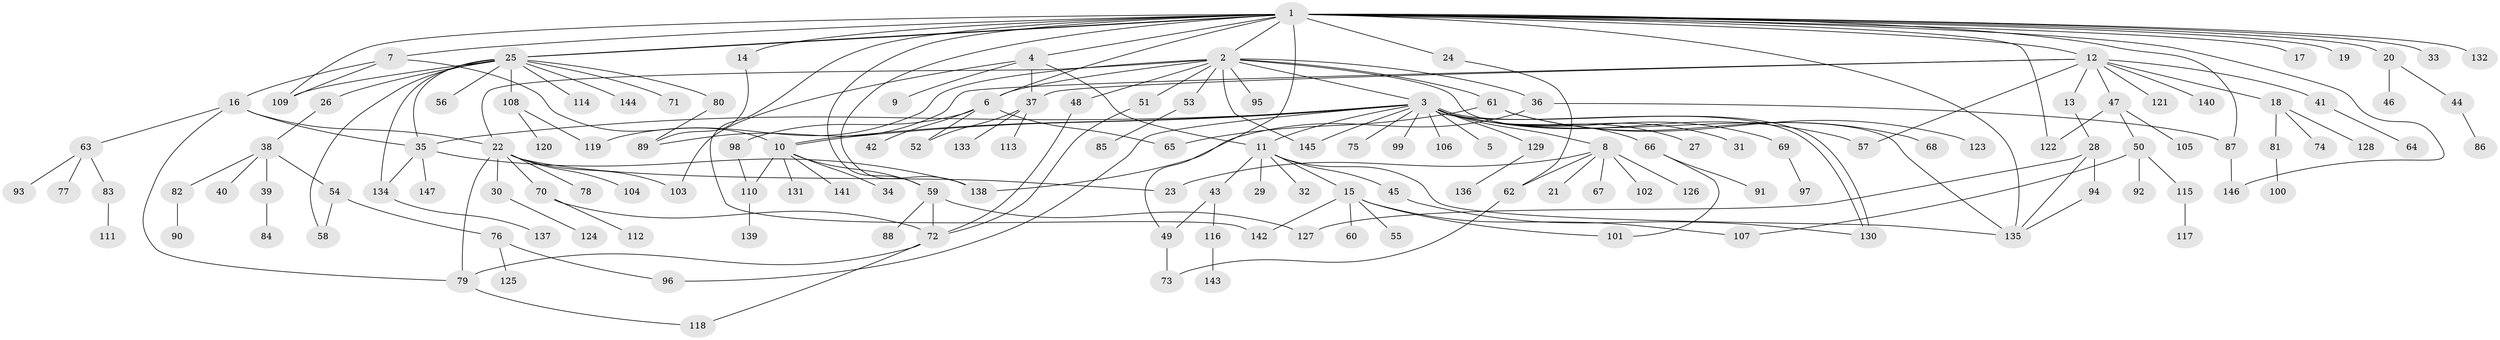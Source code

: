 // coarse degree distribution, {22: 0.008928571428571428, 15: 0.008928571428571428, 19: 0.008928571428571428, 5: 0.017857142857142856, 1: 0.5, 4: 0.07142857142857142, 6: 0.017857142857142856, 7: 0.008928571428571428, 9: 0.026785714285714284, 12: 0.008928571428571428, 2: 0.20535714285714285, 3: 0.10714285714285714, 14: 0.008928571428571428}
// Generated by graph-tools (version 1.1) at 2025/23/03/03/25 07:23:54]
// undirected, 147 vertices, 195 edges
graph export_dot {
graph [start="1"]
  node [color=gray90,style=filled];
  1;
  2;
  3;
  4;
  5;
  6;
  7;
  8;
  9;
  10;
  11;
  12;
  13;
  14;
  15;
  16;
  17;
  18;
  19;
  20;
  21;
  22;
  23;
  24;
  25;
  26;
  27;
  28;
  29;
  30;
  31;
  32;
  33;
  34;
  35;
  36;
  37;
  38;
  39;
  40;
  41;
  42;
  43;
  44;
  45;
  46;
  47;
  48;
  49;
  50;
  51;
  52;
  53;
  54;
  55;
  56;
  57;
  58;
  59;
  60;
  61;
  62;
  63;
  64;
  65;
  66;
  67;
  68;
  69;
  70;
  71;
  72;
  73;
  74;
  75;
  76;
  77;
  78;
  79;
  80;
  81;
  82;
  83;
  84;
  85;
  86;
  87;
  88;
  89;
  90;
  91;
  92;
  93;
  94;
  95;
  96;
  97;
  98;
  99;
  100;
  101;
  102;
  103;
  104;
  105;
  106;
  107;
  108;
  109;
  110;
  111;
  112;
  113;
  114;
  115;
  116;
  117;
  118;
  119;
  120;
  121;
  122;
  123;
  124;
  125;
  126;
  127;
  128;
  129;
  130;
  131;
  132;
  133;
  134;
  135;
  136;
  137;
  138;
  139;
  140;
  141;
  142;
  143;
  144;
  145;
  146;
  147;
  1 -- 2;
  1 -- 4;
  1 -- 6;
  1 -- 7;
  1 -- 12;
  1 -- 14;
  1 -- 17;
  1 -- 19;
  1 -- 20;
  1 -- 24;
  1 -- 25;
  1 -- 25;
  1 -- 33;
  1 -- 49;
  1 -- 59;
  1 -- 87;
  1 -- 109;
  1 -- 122;
  1 -- 132;
  1 -- 135;
  1 -- 138;
  1 -- 142;
  1 -- 146;
  2 -- 3;
  2 -- 6;
  2 -- 22;
  2 -- 36;
  2 -- 48;
  2 -- 51;
  2 -- 53;
  2 -- 61;
  2 -- 95;
  2 -- 119;
  2 -- 135;
  2 -- 145;
  3 -- 5;
  3 -- 8;
  3 -- 10;
  3 -- 10;
  3 -- 11;
  3 -- 27;
  3 -- 31;
  3 -- 35;
  3 -- 57;
  3 -- 66;
  3 -- 69;
  3 -- 75;
  3 -- 96;
  3 -- 99;
  3 -- 106;
  3 -- 129;
  3 -- 130;
  3 -- 130;
  3 -- 145;
  4 -- 9;
  4 -- 11;
  4 -- 37;
  4 -- 103;
  6 -- 42;
  6 -- 52;
  6 -- 65;
  6 -- 98;
  7 -- 10;
  7 -- 16;
  7 -- 109;
  8 -- 21;
  8 -- 23;
  8 -- 62;
  8 -- 67;
  8 -- 102;
  8 -- 126;
  10 -- 34;
  10 -- 59;
  10 -- 110;
  10 -- 131;
  10 -- 141;
  11 -- 15;
  11 -- 29;
  11 -- 32;
  11 -- 43;
  11 -- 45;
  11 -- 135;
  12 -- 13;
  12 -- 18;
  12 -- 37;
  12 -- 41;
  12 -- 47;
  12 -- 57;
  12 -- 89;
  12 -- 121;
  12 -- 140;
  13 -- 28;
  14 -- 89;
  15 -- 55;
  15 -- 60;
  15 -- 101;
  15 -- 107;
  15 -- 142;
  16 -- 22;
  16 -- 35;
  16 -- 63;
  16 -- 79;
  18 -- 74;
  18 -- 81;
  18 -- 128;
  20 -- 44;
  20 -- 46;
  22 -- 23;
  22 -- 30;
  22 -- 70;
  22 -- 78;
  22 -- 79;
  22 -- 103;
  22 -- 104;
  24 -- 62;
  25 -- 26;
  25 -- 35;
  25 -- 56;
  25 -- 58;
  25 -- 71;
  25 -- 80;
  25 -- 108;
  25 -- 109;
  25 -- 114;
  25 -- 134;
  25 -- 144;
  26 -- 38;
  28 -- 94;
  28 -- 127;
  28 -- 135;
  30 -- 124;
  35 -- 134;
  35 -- 138;
  35 -- 147;
  36 -- 87;
  36 -- 138;
  37 -- 52;
  37 -- 113;
  37 -- 133;
  38 -- 39;
  38 -- 40;
  38 -- 54;
  38 -- 82;
  39 -- 84;
  41 -- 64;
  43 -- 49;
  43 -- 116;
  44 -- 86;
  45 -- 130;
  47 -- 50;
  47 -- 105;
  47 -- 122;
  48 -- 72;
  49 -- 73;
  50 -- 92;
  50 -- 107;
  50 -- 115;
  51 -- 72;
  53 -- 85;
  54 -- 58;
  54 -- 76;
  59 -- 72;
  59 -- 88;
  59 -- 127;
  61 -- 65;
  61 -- 68;
  61 -- 123;
  62 -- 73;
  63 -- 77;
  63 -- 83;
  63 -- 93;
  66 -- 91;
  66 -- 101;
  69 -- 97;
  70 -- 72;
  70 -- 112;
  72 -- 79;
  72 -- 118;
  76 -- 96;
  76 -- 125;
  79 -- 118;
  80 -- 89;
  81 -- 100;
  82 -- 90;
  83 -- 111;
  87 -- 146;
  94 -- 135;
  98 -- 110;
  108 -- 119;
  108 -- 120;
  110 -- 139;
  115 -- 117;
  116 -- 143;
  129 -- 136;
  134 -- 137;
}

